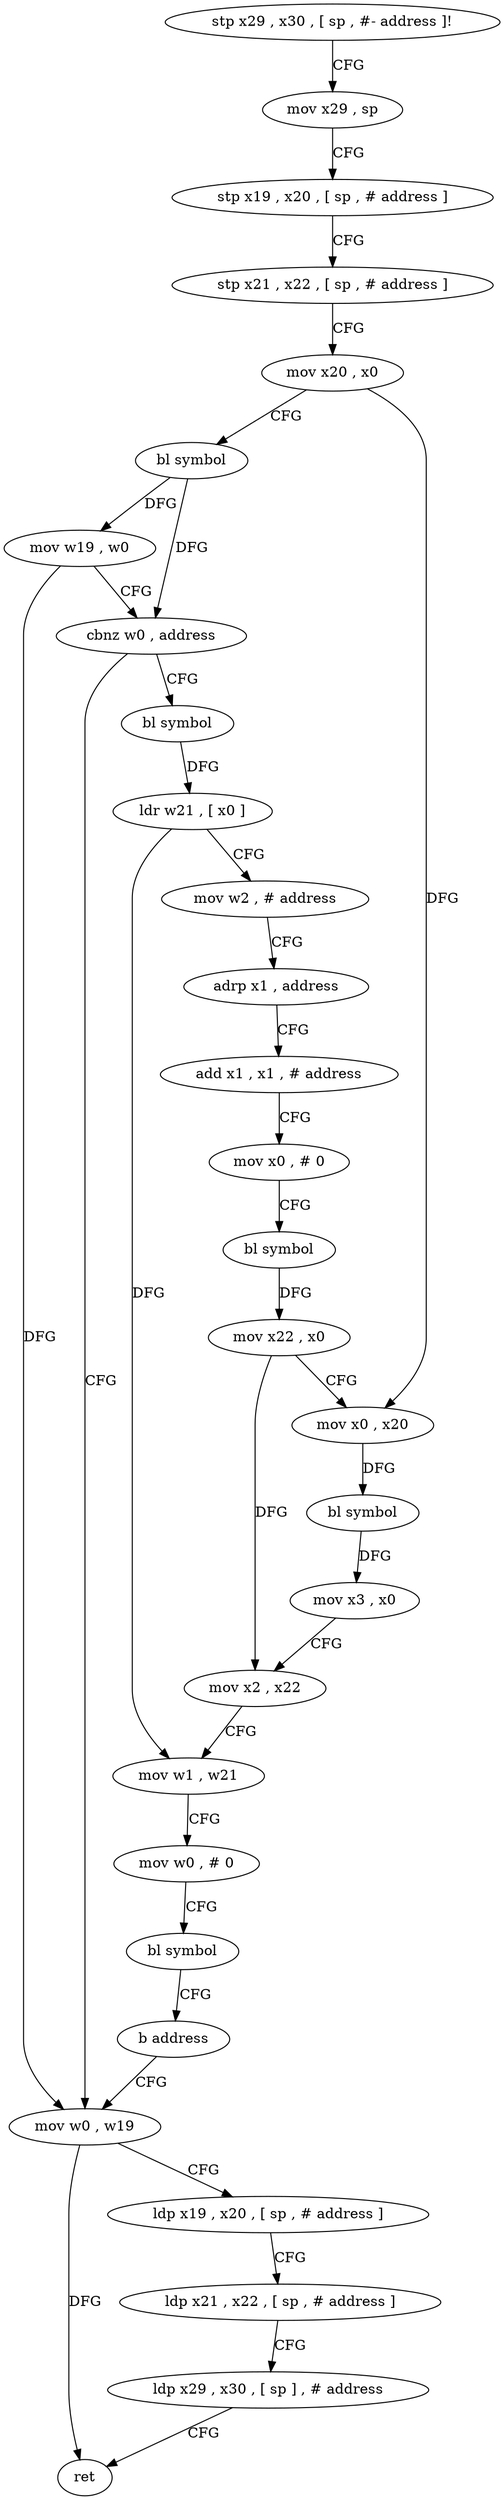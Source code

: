 digraph "func" {
"152104" [label = "stp x29 , x30 , [ sp , #- address ]!" ]
"152108" [label = "mov x29 , sp" ]
"152112" [label = "stp x19 , x20 , [ sp , # address ]" ]
"152116" [label = "stp x21 , x22 , [ sp , # address ]" ]
"152120" [label = "mov x20 , x0" ]
"152124" [label = "bl symbol" ]
"152128" [label = "mov w19 , w0" ]
"152132" [label = "cbnz w0 , address" ]
"152156" [label = "bl symbol" ]
"152136" [label = "mov w0 , w19" ]
"152160" [label = "ldr w21 , [ x0 ]" ]
"152164" [label = "mov w2 , # address" ]
"152168" [label = "adrp x1 , address" ]
"152172" [label = "add x1 , x1 , # address" ]
"152176" [label = "mov x0 , # 0" ]
"152180" [label = "bl symbol" ]
"152184" [label = "mov x22 , x0" ]
"152188" [label = "mov x0 , x20" ]
"152192" [label = "bl symbol" ]
"152196" [label = "mov x3 , x0" ]
"152200" [label = "mov x2 , x22" ]
"152204" [label = "mov w1 , w21" ]
"152208" [label = "mov w0 , # 0" ]
"152212" [label = "bl symbol" ]
"152216" [label = "b address" ]
"152140" [label = "ldp x19 , x20 , [ sp , # address ]" ]
"152144" [label = "ldp x21 , x22 , [ sp , # address ]" ]
"152148" [label = "ldp x29 , x30 , [ sp ] , # address" ]
"152152" [label = "ret" ]
"152104" -> "152108" [ label = "CFG" ]
"152108" -> "152112" [ label = "CFG" ]
"152112" -> "152116" [ label = "CFG" ]
"152116" -> "152120" [ label = "CFG" ]
"152120" -> "152124" [ label = "CFG" ]
"152120" -> "152188" [ label = "DFG" ]
"152124" -> "152128" [ label = "DFG" ]
"152124" -> "152132" [ label = "DFG" ]
"152128" -> "152132" [ label = "CFG" ]
"152128" -> "152136" [ label = "DFG" ]
"152132" -> "152156" [ label = "CFG" ]
"152132" -> "152136" [ label = "CFG" ]
"152156" -> "152160" [ label = "DFG" ]
"152136" -> "152140" [ label = "CFG" ]
"152136" -> "152152" [ label = "DFG" ]
"152160" -> "152164" [ label = "CFG" ]
"152160" -> "152204" [ label = "DFG" ]
"152164" -> "152168" [ label = "CFG" ]
"152168" -> "152172" [ label = "CFG" ]
"152172" -> "152176" [ label = "CFG" ]
"152176" -> "152180" [ label = "CFG" ]
"152180" -> "152184" [ label = "DFG" ]
"152184" -> "152188" [ label = "CFG" ]
"152184" -> "152200" [ label = "DFG" ]
"152188" -> "152192" [ label = "DFG" ]
"152192" -> "152196" [ label = "DFG" ]
"152196" -> "152200" [ label = "CFG" ]
"152200" -> "152204" [ label = "CFG" ]
"152204" -> "152208" [ label = "CFG" ]
"152208" -> "152212" [ label = "CFG" ]
"152212" -> "152216" [ label = "CFG" ]
"152216" -> "152136" [ label = "CFG" ]
"152140" -> "152144" [ label = "CFG" ]
"152144" -> "152148" [ label = "CFG" ]
"152148" -> "152152" [ label = "CFG" ]
}
